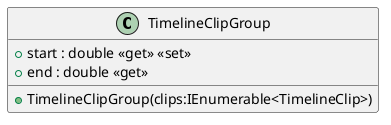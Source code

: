 @startuml
class TimelineClipGroup {
    + start : double <<get>> <<set>>
    + end : double <<get>>
    + TimelineClipGroup(clips:IEnumerable<TimelineClip>)
}
@enduml
